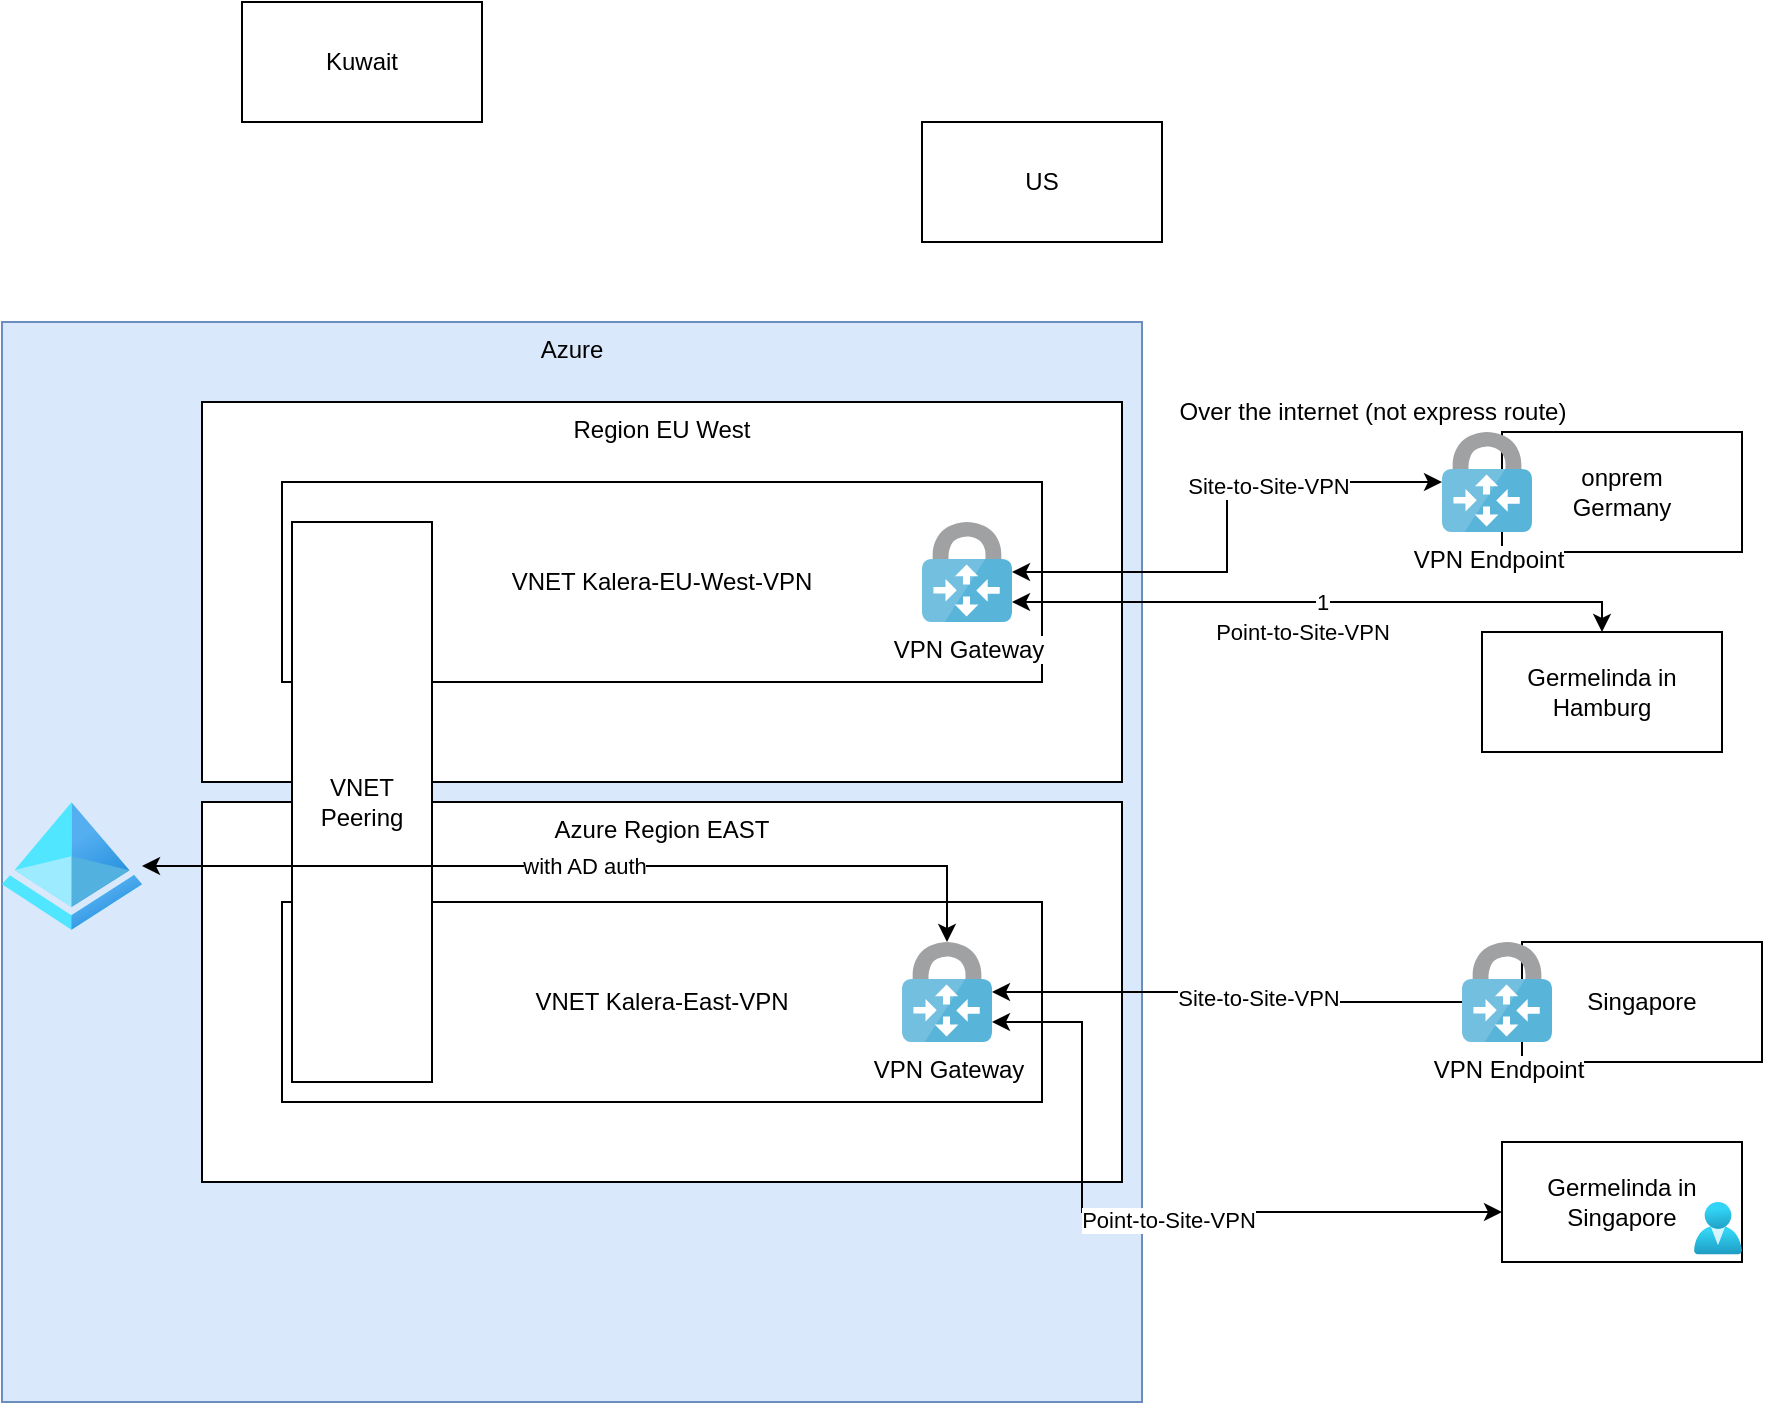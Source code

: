 <mxfile version="16.4.5" type="github"><diagram id="THrHslPwo96xx_6h83H9" name="Page-1"><mxGraphModel dx="1102" dy="582" grid="1" gridSize="10" guides="1" tooltips="1" connect="1" arrows="1" fold="1" page="1" pageScale="1" pageWidth="850" pageHeight="1100" math="0" shadow="0"><root><mxCell id="0"/><mxCell id="1" parent="0"/><mxCell id="fkGvQmZ7YIvf5N6DSBCW-1" value="Azure" style="rounded=0;whiteSpace=wrap;html=1;fillColor=#dae8fc;strokeColor=#6c8ebf;verticalAlign=top;" parent="1" vertex="1"><mxGeometry x="20" y="170" width="570" height="540" as="geometry"/></mxCell><mxCell id="fkGvQmZ7YIvf5N6DSBCW-2" value="Kuwait" style="rounded=0;whiteSpace=wrap;html=1;" parent="1" vertex="1"><mxGeometry x="140" y="10" width="120" height="60" as="geometry"/></mxCell><mxCell id="fkGvQmZ7YIvf5N6DSBCW-3" value="US" style="rounded=0;whiteSpace=wrap;html=1;" parent="1" vertex="1"><mxGeometry x="480" y="70" width="120" height="60" as="geometry"/></mxCell><mxCell id="fkGvQmZ7YIvf5N6DSBCW-4" value="Singapore" style="rounded=0;whiteSpace=wrap;html=1;" parent="1" vertex="1"><mxGeometry x="780" y="480" width="120" height="60" as="geometry"/></mxCell><mxCell id="fkGvQmZ7YIvf5N6DSBCW-5" value="Azure Region EAST" style="rounded=0;whiteSpace=wrap;html=1;verticalAlign=top;" parent="1" vertex="1"><mxGeometry x="120" y="410" width="460" height="190" as="geometry"/></mxCell><mxCell id="fkGvQmZ7YIvf5N6DSBCW-6" value="VNET Kalera-East-VPN" style="rounded=0;whiteSpace=wrap;html=1;" parent="1" vertex="1"><mxGeometry x="160" y="460" width="380" height="100" as="geometry"/></mxCell><mxCell id="fkGvQmZ7YIvf5N6DSBCW-7" value="Site-to-Site-VPN" style="edgeStyle=orthogonalEdgeStyle;rounded=0;orthogonalLoop=1;jettySize=auto;html=1;startArrow=classic;startFill=1;" parent="1" source="fkGvQmZ7YIvf5N6DSBCW-8" target="fkGvQmZ7YIvf5N6DSBCW-4" edge="1"><mxGeometry relative="1" as="geometry"/></mxCell><mxCell id="fkGvQmZ7YIvf5N6DSBCW-8" value="VPN Gateway" style="sketch=0;aspect=fixed;html=1;points=[];align=center;image;fontSize=12;image=img/lib/mscae/VPN_Gateway.svg;" parent="1" vertex="1"><mxGeometry x="470" y="480" width="45" height="50" as="geometry"/></mxCell><mxCell id="fkGvQmZ7YIvf5N6DSBCW-9" value="" style="edgeStyle=orthogonalEdgeStyle;rounded=0;orthogonalLoop=1;jettySize=auto;html=1;startArrow=classic;startFill=1;" parent="1" source="fkGvQmZ7YIvf5N6DSBCW-11" target="fkGvQmZ7YIvf5N6DSBCW-8" edge="1"><mxGeometry relative="1" as="geometry"><Array as="points"><mxPoint x="560" y="615"/><mxPoint x="560" y="520"/></Array></mxGeometry></mxCell><mxCell id="fkGvQmZ7YIvf5N6DSBCW-10" value="Point-to-Site-VPN" style="edgeLabel;html=1;align=center;verticalAlign=middle;resizable=0;points=[];" parent="fkGvQmZ7YIvf5N6DSBCW-9" vertex="1" connectable="0"><mxGeometry x="-0.044" y="4" relative="1" as="geometry"><mxPoint as="offset"/></mxGeometry></mxCell><mxCell id="fkGvQmZ7YIvf5N6DSBCW-11" value="Germelinda in Singapore" style="rounded=0;whiteSpace=wrap;html=1;" parent="1" vertex="1"><mxGeometry x="770" y="580" width="120" height="60" as="geometry"/></mxCell><mxCell id="fkGvQmZ7YIvf5N6DSBCW-12" value="VPN Endpoint" style="sketch=0;aspect=fixed;html=1;points=[];align=center;image;fontSize=12;image=img/lib/mscae/VPN_Gateway.svg;" parent="1" vertex="1"><mxGeometry x="750" y="480" width="45" height="50" as="geometry"/></mxCell><mxCell id="fkGvQmZ7YIvf5N6DSBCW-13" value="Over the internet (not express route)" style="text;html=1;align=center;verticalAlign=middle;resizable=0;points=[];autosize=1;strokeColor=none;fillColor=none;" parent="1" vertex="1"><mxGeometry x="600" y="205" width="210" height="20" as="geometry"/></mxCell><mxCell id="fkGvQmZ7YIvf5N6DSBCW-14" value="Region EU West" style="rounded=0;whiteSpace=wrap;html=1;verticalAlign=top;" parent="1" vertex="1"><mxGeometry x="120" y="210" width="460" height="190" as="geometry"/></mxCell><mxCell id="fkGvQmZ7YIvf5N6DSBCW-15" value="VNET Kalera-EU-West-VPN" style="rounded=0;whiteSpace=wrap;html=1;" parent="1" vertex="1"><mxGeometry x="160" y="250" width="380" height="100" as="geometry"/></mxCell><mxCell id="fkGvQmZ7YIvf5N6DSBCW-16" value="" style="edgeStyle=orthogonalEdgeStyle;rounded=0;orthogonalLoop=1;jettySize=auto;html=1;startArrow=classic;startFill=1;" parent="1" source="fkGvQmZ7YIvf5N6DSBCW-18" target="fkGvQmZ7YIvf5N6DSBCW-23" edge="1"><mxGeometry relative="1" as="geometry"><mxPoint x="567.5" y="295" as="targetPoint"/></mxGeometry></mxCell><mxCell id="fkGvQmZ7YIvf5N6DSBCW-17" value="Site-to-Site-VPN" style="edgeLabel;html=1;align=center;verticalAlign=middle;resizable=0;points=[];" parent="fkGvQmZ7YIvf5N6DSBCW-16" vertex="1" connectable="0"><mxGeometry x="0.329" y="-2" relative="1" as="geometry"><mxPoint as="offset"/></mxGeometry></mxCell><mxCell id="fkGvQmZ7YIvf5N6DSBCW-18" value="VPN Gateway" style="sketch=0;aspect=fixed;html=1;points=[];align=center;image;fontSize=12;image=img/lib/mscae/VPN_Gateway.svg;" parent="1" vertex="1"><mxGeometry x="480" y="270" width="45" height="50" as="geometry"/></mxCell><mxCell id="fkGvQmZ7YIvf5N6DSBCW-19" value="onprem&lt;br&gt;Germany" style="rounded=0;whiteSpace=wrap;html=1;" parent="1" vertex="1"><mxGeometry x="770" y="225" width="120" height="60" as="geometry"/></mxCell><mxCell id="fkGvQmZ7YIvf5N6DSBCW-20" value="Point-to-Site-VPN" style="edgeLabel;html=1;align=center;verticalAlign=middle;resizable=0;points=[];" parent="1" vertex="1" connectable="0"><mxGeometry x="670" y="325" as="geometry"/></mxCell><mxCell id="fkGvQmZ7YIvf5N6DSBCW-21" value="1" style="edgeStyle=orthogonalEdgeStyle;rounded=0;orthogonalLoop=1;jettySize=auto;html=1;startArrow=classic;startFill=1;" parent="1" source="fkGvQmZ7YIvf5N6DSBCW-22" target="fkGvQmZ7YIvf5N6DSBCW-18" edge="1"><mxGeometry relative="1" as="geometry"><mxPoint x="680" y="355" as="targetPoint"/><Array as="points"><mxPoint x="820" y="310"/></Array></mxGeometry></mxCell><mxCell id="fkGvQmZ7YIvf5N6DSBCW-22" value="Germelinda in Hamburg" style="rounded=0;whiteSpace=wrap;html=1;" parent="1" vertex="1"><mxGeometry x="760" y="325" width="120" height="60" as="geometry"/></mxCell><mxCell id="fkGvQmZ7YIvf5N6DSBCW-23" value="VPN Endpoint" style="sketch=0;aspect=fixed;html=1;points=[];align=center;image;fontSize=12;image=img/lib/mscae/VPN_Gateway.svg;" parent="1" vertex="1"><mxGeometry x="740" y="225" width="45" height="50" as="geometry"/></mxCell><mxCell id="fkGvQmZ7YIvf5N6DSBCW-24" value="VNET Peering" style="rounded=0;whiteSpace=wrap;html=1;" parent="1" vertex="1"><mxGeometry x="165" y="270" width="70" height="280" as="geometry"/></mxCell><mxCell id="fkGvQmZ7YIvf5N6DSBCW-25" value="" style="aspect=fixed;html=1;points=[];align=center;image;fontSize=12;image=img/lib/azure2/identity/Users.svg;" parent="1" vertex="1"><mxGeometry x="866" y="610" width="24" height="26.25" as="geometry"/></mxCell><mxCell id="fkGvQmZ7YIvf5N6DSBCW-26" value="with AD auth" style="edgeStyle=orthogonalEdgeStyle;rounded=0;orthogonalLoop=1;jettySize=auto;html=1;startArrow=classic;startFill=1;" parent="1" source="fkGvQmZ7YIvf5N6DSBCW-27" target="fkGvQmZ7YIvf5N6DSBCW-8" edge="1"><mxGeometry relative="1" as="geometry"/></mxCell><mxCell id="fkGvQmZ7YIvf5N6DSBCW-27" value="" style="aspect=fixed;html=1;points=[];align=center;image;fontSize=12;image=img/lib/azure2/identity/Azure_Active_Directory.svg;" parent="1" vertex="1"><mxGeometry x="20" y="410" width="70" height="64" as="geometry"/></mxCell></root></mxGraphModel></diagram></mxfile>